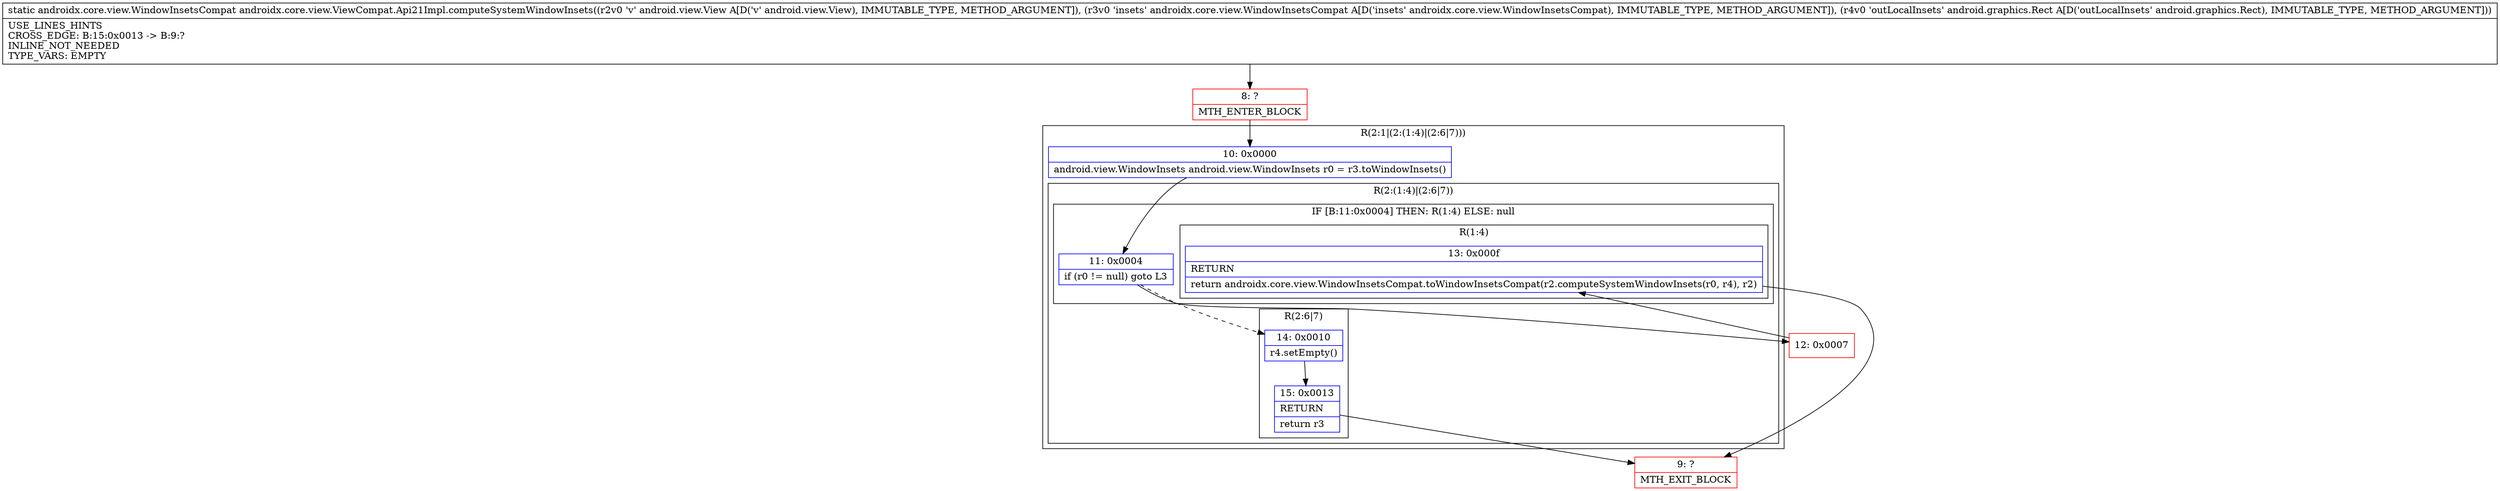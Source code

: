 digraph "CFG forandroidx.core.view.ViewCompat.Api21Impl.computeSystemWindowInsets(Landroid\/view\/View;Landroidx\/core\/view\/WindowInsetsCompat;Landroid\/graphics\/Rect;)Landroidx\/core\/view\/WindowInsetsCompat;" {
subgraph cluster_Region_697927349 {
label = "R(2:1|(2:(1:4)|(2:6|7)))";
node [shape=record,color=blue];
Node_10 [shape=record,label="{10\:\ 0x0000|android.view.WindowInsets android.view.WindowInsets r0 = r3.toWindowInsets()\l}"];
subgraph cluster_Region_432163661 {
label = "R(2:(1:4)|(2:6|7))";
node [shape=record,color=blue];
subgraph cluster_IfRegion_716550469 {
label = "IF [B:11:0x0004] THEN: R(1:4) ELSE: null";
node [shape=record,color=blue];
Node_11 [shape=record,label="{11\:\ 0x0004|if (r0 != null) goto L3\l}"];
subgraph cluster_Region_1038829727 {
label = "R(1:4)";
node [shape=record,color=blue];
Node_13 [shape=record,label="{13\:\ 0x000f|RETURN\l|return androidx.core.view.WindowInsetsCompat.toWindowInsetsCompat(r2.computeSystemWindowInsets(r0, r4), r2)\l}"];
}
}
subgraph cluster_Region_600532173 {
label = "R(2:6|7)";
node [shape=record,color=blue];
Node_14 [shape=record,label="{14\:\ 0x0010|r4.setEmpty()\l}"];
Node_15 [shape=record,label="{15\:\ 0x0013|RETURN\l|return r3\l}"];
}
}
}
Node_8 [shape=record,color=red,label="{8\:\ ?|MTH_ENTER_BLOCK\l}"];
Node_12 [shape=record,color=red,label="{12\:\ 0x0007}"];
Node_9 [shape=record,color=red,label="{9\:\ ?|MTH_EXIT_BLOCK\l}"];
MethodNode[shape=record,label="{static androidx.core.view.WindowInsetsCompat androidx.core.view.ViewCompat.Api21Impl.computeSystemWindowInsets((r2v0 'v' android.view.View A[D('v' android.view.View), IMMUTABLE_TYPE, METHOD_ARGUMENT]), (r3v0 'insets' androidx.core.view.WindowInsetsCompat A[D('insets' androidx.core.view.WindowInsetsCompat), IMMUTABLE_TYPE, METHOD_ARGUMENT]), (r4v0 'outLocalInsets' android.graphics.Rect A[D('outLocalInsets' android.graphics.Rect), IMMUTABLE_TYPE, METHOD_ARGUMENT]))  | USE_LINES_HINTS\lCROSS_EDGE: B:15:0x0013 \-\> B:9:?\lINLINE_NOT_NEEDED\lTYPE_VARS: EMPTY\l}"];
MethodNode -> Node_8;Node_10 -> Node_11;
Node_11 -> Node_12;
Node_11 -> Node_14[style=dashed];
Node_13 -> Node_9;
Node_14 -> Node_15;
Node_15 -> Node_9;
Node_8 -> Node_10;
Node_12 -> Node_13;
}

